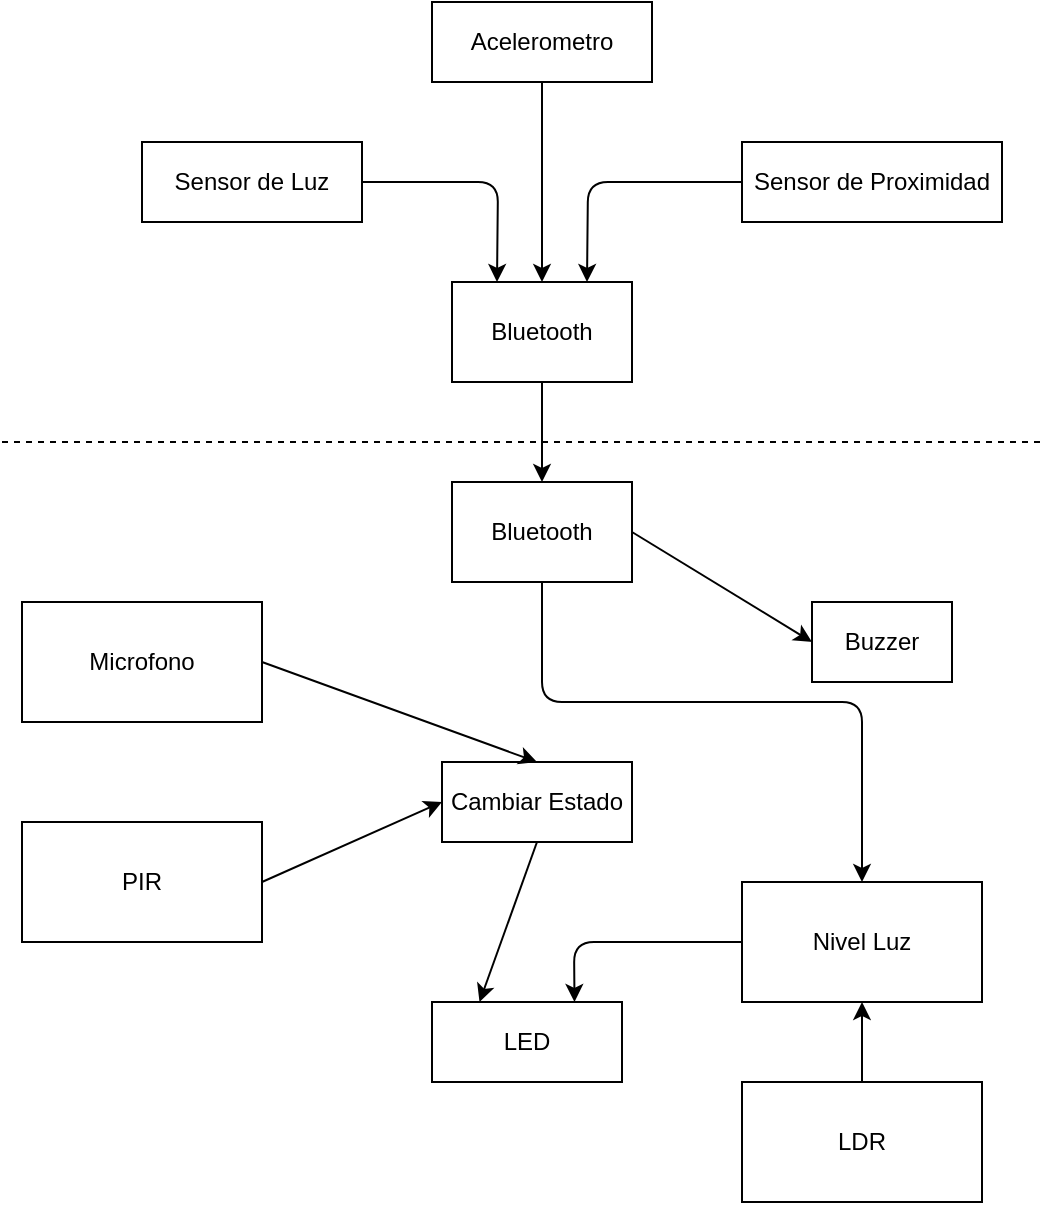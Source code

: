 <mxfile version="10.8.0" type="device"><diagram id="fVmmyCgtP654iJvIHLcy" name="Page-1"><mxGraphModel dx="1154" dy="741" grid="1" gridSize="10" guides="1" tooltips="1" connect="1" arrows="1" fold="1" page="1" pageScale="1" pageWidth="850" pageHeight="1100" math="0" shadow="0"><root><mxCell id="0"/><mxCell id="1" parent="0"/><mxCell id="S8v_rib5Qmilgr7UoIDV-1" value="" style="endArrow=none;dashed=1;html=1;" edge="1" parent="1"><mxGeometry width="50" height="50" relative="1" as="geometry"><mxPoint x="160" y="320" as="sourcePoint"/><mxPoint x="680" y="320" as="targetPoint"/></mxGeometry></mxCell><mxCell id="S8v_rib5Qmilgr7UoIDV-3" value="Bluetooth" style="rounded=0;whiteSpace=wrap;html=1;" vertex="1" parent="1"><mxGeometry x="385" y="240" width="90" height="50" as="geometry"/></mxCell><mxCell id="S8v_rib5Qmilgr7UoIDV-4" value="Sensor de Luz" style="rounded=0;whiteSpace=wrap;html=1;" vertex="1" parent="1"><mxGeometry x="230" y="170" width="110" height="40" as="geometry"/></mxCell><mxCell id="S8v_rib5Qmilgr7UoIDV-5" value="Acelerometro" style="rounded=0;whiteSpace=wrap;html=1;" vertex="1" parent="1"><mxGeometry x="375" y="100" width="110" height="40" as="geometry"/></mxCell><mxCell id="S8v_rib5Qmilgr7UoIDV-6" value="Sensor de Proximidad" style="rounded=0;whiteSpace=wrap;html=1;" vertex="1" parent="1"><mxGeometry x="530" y="170" width="130" height="40" as="geometry"/></mxCell><mxCell id="S8v_rib5Qmilgr7UoIDV-7" value="" style="endArrow=classic;html=1;exitX=1;exitY=0.5;exitDx=0;exitDy=0;entryX=0.25;entryY=0;entryDx=0;entryDy=0;" edge="1" parent="1" source="S8v_rib5Qmilgr7UoIDV-4" target="S8v_rib5Qmilgr7UoIDV-3"><mxGeometry width="50" height="50" relative="1" as="geometry"><mxPoint x="160" y="390" as="sourcePoint"/><mxPoint x="400" y="238" as="targetPoint"/><Array as="points"><mxPoint x="408" y="190"/></Array></mxGeometry></mxCell><mxCell id="S8v_rib5Qmilgr7UoIDV-8" value="" style="endArrow=classic;html=1;entryX=0.5;entryY=0;entryDx=0;entryDy=0;exitX=0.5;exitY=1;exitDx=0;exitDy=0;" edge="1" parent="1" source="S8v_rib5Qmilgr7UoIDV-5" target="S8v_rib5Qmilgr7UoIDV-3"><mxGeometry width="50" height="50" relative="1" as="geometry"><mxPoint x="160" y="390" as="sourcePoint"/><mxPoint x="210" y="340" as="targetPoint"/></mxGeometry></mxCell><mxCell id="S8v_rib5Qmilgr7UoIDV-9" value="" style="endArrow=classic;html=1;entryX=0.75;entryY=0;entryDx=0;entryDy=0;exitX=0;exitY=0.5;exitDx=0;exitDy=0;" edge="1" parent="1" source="S8v_rib5Qmilgr7UoIDV-6" target="S8v_rib5Qmilgr7UoIDV-3"><mxGeometry width="50" height="50" relative="1" as="geometry"><mxPoint x="160" y="390" as="sourcePoint"/><mxPoint x="210" y="340" as="targetPoint"/><Array as="points"><mxPoint x="453" y="190"/></Array></mxGeometry></mxCell><mxCell id="S8v_rib5Qmilgr7UoIDV-11" value="Bluetooth" style="rounded=0;whiteSpace=wrap;html=1;" vertex="1" parent="1"><mxGeometry x="385" y="340" width="90" height="50" as="geometry"/></mxCell><mxCell id="S8v_rib5Qmilgr7UoIDV-12" value="LED" style="rounded=0;whiteSpace=wrap;html=1;" vertex="1" parent="1"><mxGeometry x="375" y="600" width="95" height="40" as="geometry"/></mxCell><mxCell id="S8v_rib5Qmilgr7UoIDV-13" value="Nivel Luz" style="rounded=0;whiteSpace=wrap;html=1;" vertex="1" parent="1"><mxGeometry x="530" y="540" width="120" height="60" as="geometry"/></mxCell><mxCell id="S8v_rib5Qmilgr7UoIDV-14" value="LDR" style="rounded=0;whiteSpace=wrap;html=1;" vertex="1" parent="1"><mxGeometry x="530" y="640" width="120" height="60" as="geometry"/></mxCell><mxCell id="S8v_rib5Qmilgr7UoIDV-15" value="Microfono" style="rounded=0;whiteSpace=wrap;html=1;" vertex="1" parent="1"><mxGeometry x="170" y="400" width="120" height="60" as="geometry"/></mxCell><mxCell id="S8v_rib5Qmilgr7UoIDV-16" value="PIR" style="rounded=0;whiteSpace=wrap;html=1;" vertex="1" parent="1"><mxGeometry x="170" y="510" width="120" height="60" as="geometry"/></mxCell><mxCell id="S8v_rib5Qmilgr7UoIDV-17" value="" style="endArrow=classic;html=1;entryX=0.5;entryY=1;entryDx=0;entryDy=0;exitX=0.5;exitY=0;exitDx=0;exitDy=0;" edge="1" parent="1" source="S8v_rib5Qmilgr7UoIDV-14" target="S8v_rib5Qmilgr7UoIDV-13"><mxGeometry width="50" height="50" relative="1" as="geometry"><mxPoint x="285" y="800" as="sourcePoint"/><mxPoint x="415" y="640" as="targetPoint"/></mxGeometry></mxCell><mxCell id="S8v_rib5Qmilgr7UoIDV-18" value="Cambiar Estado" style="rounded=0;whiteSpace=wrap;html=1;" vertex="1" parent="1"><mxGeometry x="380" y="480" width="95" height="40" as="geometry"/></mxCell><mxCell id="S8v_rib5Qmilgr7UoIDV-19" value="Buzzer" style="rounded=0;whiteSpace=wrap;html=1;" vertex="1" parent="1"><mxGeometry x="565" y="400" width="70" height="40" as="geometry"/></mxCell><mxCell id="S8v_rib5Qmilgr7UoIDV-20" value="" style="endArrow=classic;html=1;entryX=0.5;entryY=0;entryDx=0;entryDy=0;exitX=1;exitY=0.5;exitDx=0;exitDy=0;" edge="1" parent="1" source="S8v_rib5Qmilgr7UoIDV-15" target="S8v_rib5Qmilgr7UoIDV-18"><mxGeometry width="50" height="50" relative="1" as="geometry"><mxPoint x="160" y="660" as="sourcePoint"/><mxPoint x="210" y="610" as="targetPoint"/></mxGeometry></mxCell><mxCell id="S8v_rib5Qmilgr7UoIDV-21" value="" style="endArrow=classic;html=1;entryX=0;entryY=0.5;entryDx=0;entryDy=0;exitX=1;exitY=0.5;exitDx=0;exitDy=0;" edge="1" parent="1" source="S8v_rib5Qmilgr7UoIDV-11" target="S8v_rib5Qmilgr7UoIDV-19"><mxGeometry width="50" height="50" relative="1" as="geometry"><mxPoint x="150" y="710" as="sourcePoint"/><mxPoint x="200" y="660" as="targetPoint"/></mxGeometry></mxCell><mxCell id="S8v_rib5Qmilgr7UoIDV-22" value="" style="endArrow=classic;html=1;entryX=0.75;entryY=0;entryDx=0;entryDy=0;exitX=0;exitY=0.5;exitDx=0;exitDy=0;" edge="1" parent="1" source="S8v_rib5Qmilgr7UoIDV-13" target="S8v_rib5Qmilgr7UoIDV-12"><mxGeometry width="50" height="50" relative="1" as="geometry"><mxPoint x="240" y="700" as="sourcePoint"/><mxPoint x="290" y="650" as="targetPoint"/><Array as="points"><mxPoint x="446" y="570"/></Array></mxGeometry></mxCell><mxCell id="S8v_rib5Qmilgr7UoIDV-23" value="" style="endArrow=classic;html=1;entryX=0.5;entryY=0;entryDx=0;entryDy=0;exitX=0.5;exitY=1;exitDx=0;exitDy=0;" edge="1" parent="1" source="S8v_rib5Qmilgr7UoIDV-11" target="S8v_rib5Qmilgr7UoIDV-13"><mxGeometry width="50" height="50" relative="1" as="geometry"><mxPoint x="220" y="680" as="sourcePoint"/><mxPoint x="270" y="630" as="targetPoint"/><Array as="points"><mxPoint x="430" y="450"/><mxPoint x="590" y="450"/></Array></mxGeometry></mxCell><mxCell id="S8v_rib5Qmilgr7UoIDV-24" value="" style="endArrow=classic;html=1;entryX=0.25;entryY=0;entryDx=0;entryDy=0;exitX=0.5;exitY=1;exitDx=0;exitDy=0;" edge="1" parent="1" source="S8v_rib5Qmilgr7UoIDV-18" target="S8v_rib5Qmilgr7UoIDV-12"><mxGeometry width="50" height="50" relative="1" as="geometry"><mxPoint x="250" y="700" as="sourcePoint"/><mxPoint x="300" y="650" as="targetPoint"/></mxGeometry></mxCell><mxCell id="S8v_rib5Qmilgr7UoIDV-25" value="" style="endArrow=classic;html=1;entryX=0;entryY=0.5;entryDx=0;entryDy=0;exitX=1;exitY=0.5;exitDx=0;exitDy=0;" edge="1" parent="1" source="S8v_rib5Qmilgr7UoIDV-16" target="S8v_rib5Qmilgr7UoIDV-18"><mxGeometry width="50" height="50" relative="1" as="geometry"><mxPoint x="230" y="680" as="sourcePoint"/><mxPoint x="280" y="630" as="targetPoint"/></mxGeometry></mxCell><mxCell id="S8v_rib5Qmilgr7UoIDV-26" value="" style="endArrow=classic;html=1;entryX=0.5;entryY=0;entryDx=0;entryDy=0;exitX=0.5;exitY=1;exitDx=0;exitDy=0;" edge="1" parent="1" source="S8v_rib5Qmilgr7UoIDV-3" target="S8v_rib5Qmilgr7UoIDV-11"><mxGeometry width="50" height="50" relative="1" as="geometry"><mxPoint x="520" y="320" as="sourcePoint"/><mxPoint x="570" y="270" as="targetPoint"/></mxGeometry></mxCell></root></mxGraphModel></diagram></mxfile>
